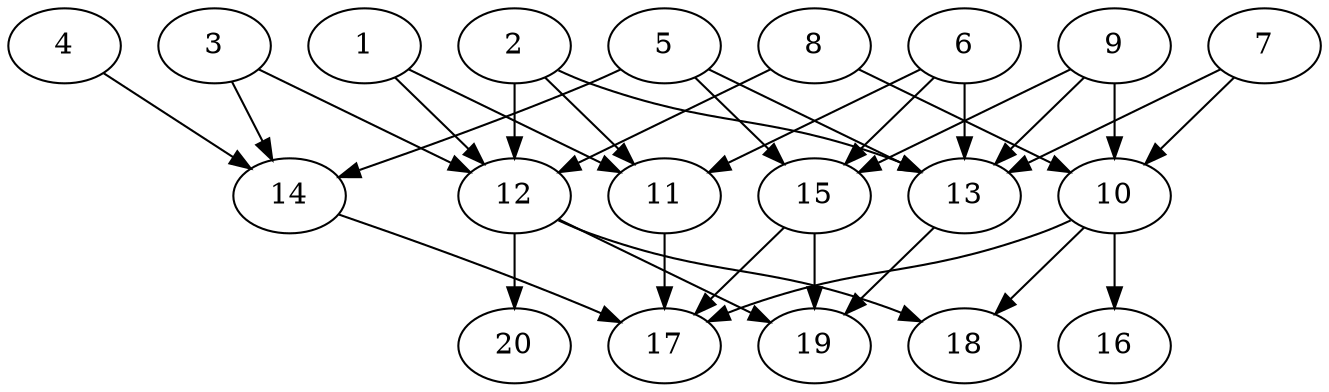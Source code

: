 // DAG automatically generated by daggen at Tue Jul 23 14:25:45 2019
// ./daggen --dot -n 20 --ccr 0.4 --fat 0.7 --regular 0.5 --density 0.6 --mindata 5242880 --maxdata 52428800 
digraph G {
  1 [size="49940480", alpha="0.07", expect_size="19976192"] 
  1 -> 11 [size ="19976192"]
  1 -> 12 [size ="19976192"]
  2 [size="71631360", alpha="0.07", expect_size="28652544"] 
  2 -> 11 [size ="28652544"]
  2 -> 12 [size ="28652544"]
  2 -> 13 [size ="28652544"]
  3 [size="29117440", alpha="0.20", expect_size="11646976"] 
  3 -> 12 [size ="11646976"]
  3 -> 14 [size ="11646976"]
  4 [size="128368640", alpha="0.03", expect_size="51347456"] 
  4 -> 14 [size ="51347456"]
  5 [size="24934400", alpha="0.02", expect_size="9973760"] 
  5 -> 13 [size ="9973760"]
  5 -> 14 [size ="9973760"]
  5 -> 15 [size ="9973760"]
  6 [size="129187840", alpha="0.07", expect_size="51675136"] 
  6 -> 11 [size ="51675136"]
  6 -> 13 [size ="51675136"]
  6 -> 15 [size ="51675136"]
  7 [size="25192960", alpha="0.01", expect_size="10077184"] 
  7 -> 10 [size ="10077184"]
  7 -> 13 [size ="10077184"]
  8 [size="115018240", alpha="0.17", expect_size="46007296"] 
  8 -> 10 [size ="46007296"]
  8 -> 12 [size ="46007296"]
  9 [size="78970880", alpha="0.19", expect_size="31588352"] 
  9 -> 10 [size ="31588352"]
  9 -> 13 [size ="31588352"]
  9 -> 15 [size ="31588352"]
  10 [size="127357440", alpha="0.04", expect_size="50942976"] 
  10 -> 16 [size ="50942976"]
  10 -> 17 [size ="50942976"]
  10 -> 18 [size ="50942976"]
  11 [size="31226880", alpha="0.06", expect_size="12490752"] 
  11 -> 17 [size ="12490752"]
  12 [size="71505920", alpha="0.08", expect_size="28602368"] 
  12 -> 18 [size ="28602368"]
  12 -> 19 [size ="28602368"]
  12 -> 20 [size ="28602368"]
  13 [size="114014720", alpha="0.06", expect_size="45605888"] 
  13 -> 19 [size ="45605888"]
  14 [size="111477760", alpha="0.16", expect_size="44591104"] 
  14 -> 17 [size ="44591104"]
  15 [size="128683520", alpha="0.19", expect_size="51473408"] 
  15 -> 17 [size ="51473408"]
  15 -> 19 [size ="51473408"]
  16 [size="21419520", alpha="0.18", expect_size="8567808"] 
  17 [size="60590080", alpha="0.01", expect_size="24236032"] 
  18 [size="67066880", alpha="0.06", expect_size="26826752"] 
  19 [size="51335680", alpha="0.08", expect_size="20534272"] 
  20 [size="45665280", alpha="0.03", expect_size="18266112"] 
}
